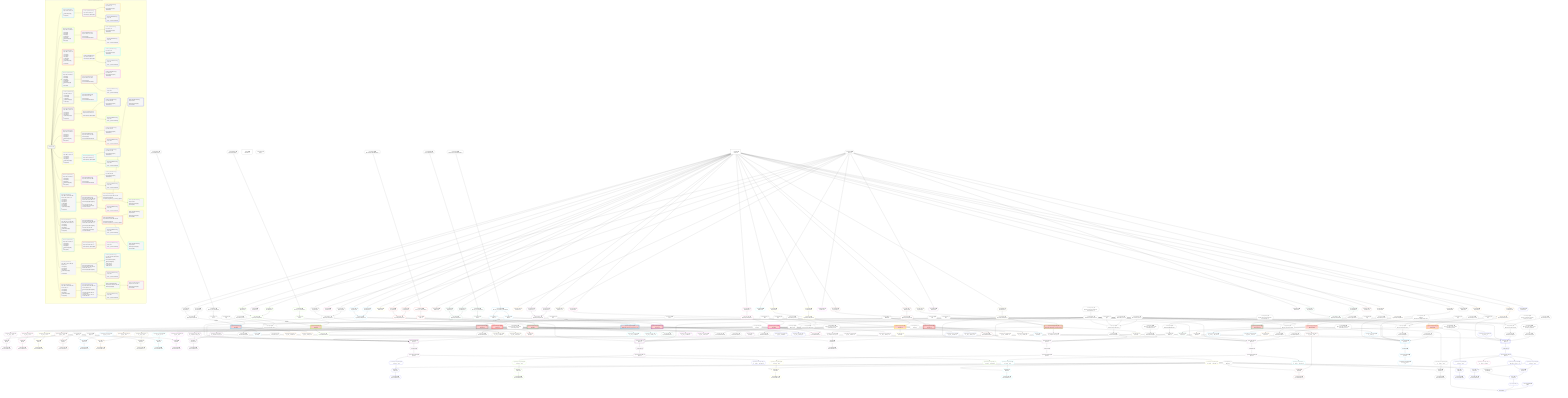 %%{init: {'themeVariables': { 'fontSize': '12px'}}}%%
graph TD
    classDef path fill:#eee,stroke:#000,color:#000
    classDef plan fill:#fff,stroke-width:1px,color:#000
    classDef itemplan fill:#fff,stroke-width:2px,color:#000
    classDef unbatchedplan fill:#dff,stroke-width:1px,color:#000
    classDef sideeffectplan fill:#fcc,stroke-width:2px,color:#000
    classDef bucket fill:#f6f6f6,color:#000,stroke-width:2px,text-align:left


    %% plan dependencies
    Object394{{"Object[394∈0] ➊<br />ᐸ{reverse,orders,alias,codec}ᐳ"}}:::plan
    Lambda386{{"Lambda[386∈0] ➊<br />ᐸcalculateShouldReverseOrderᐳ"}}:::plan
    Constant391{{"Constant[391∈0] ➊<br />ᐸ[]ᐳ"}}:::plan
    Constant392{{"Constant[392∈0] ➊<br />ᐸsql.identifier(”person”)ᐳ"}}:::plan
    Constant393{{"Constant[393∈0] ➊<br />ᐸRecordCodec(person)ᐳ"}}:::plan
    Lambda386 & Constant391 & Constant392 & Constant393 --> Object394
    Object409{{"Object[409∈0] ➊<br />ᐸ{reverse,orders,alias,codec}ᐳ"}}:::plan
    Constant406{{"Constant[406∈0] ➊<br />ᐸ[]ᐳ"}}:::plan
    Constant407{{"Constant[407∈0] ➊<br />ᐸsql.identifier(”person”)ᐳ"}}:::plan
    Lambda386 & Constant406 & Constant407 & Constant393 --> Object409
    Object424{{"Object[424∈0] ➊<br />ᐸ{reverse,orders,alias,codec}ᐳ"}}:::plan
    Constant421{{"Constant[421∈0] ➊<br />ᐸ[]ᐳ"}}:::plan
    Constant422{{"Constant[422∈0] ➊<br />ᐸsql.identifier(”person”)ᐳ"}}:::plan
    Lambda386 & Constant421 & Constant422 & Constant393 --> Object424
    Object439{{"Object[439∈0] ➊<br />ᐸ{reverse,orders,alias,codec}ᐳ"}}:::plan
    Constant436{{"Constant[436∈0] ➊<br />ᐸ[]ᐳ"}}:::plan
    Constant437{{"Constant[437∈0] ➊<br />ᐸsql.identifier(”person”)ᐳ"}}:::plan
    Lambda386 & Constant436 & Constant437 & Constant393 --> Object439
    Object454{{"Object[454∈0] ➊<br />ᐸ{reverse,orders,alias,codec}ᐳ"}}:::plan
    Constant451{{"Constant[451∈0] ➊<br />ᐸ[]ᐳ"}}:::plan
    Constant452{{"Constant[452∈0] ➊<br />ᐸsql.identifier(”person”)ᐳ"}}:::plan
    Lambda386 & Constant451 & Constant452 & Constant393 --> Object454
    Object469{{"Object[469∈0] ➊<br />ᐸ{reverse,orders,alias,codec}ᐳ"}}:::plan
    Constant466{{"Constant[466∈0] ➊<br />ᐸ[ { codec: Codec(text), fragment: { n: [Array], f: 0, c: 213ᐳ"}}:::plan
    Constant467{{"Constant[467∈0] ➊<br />ᐸsql.identifier(”person”)ᐳ"}}:::plan
    Lambda386 & Constant466 & Constant467 & Constant393 --> Object469
    Object15{{"Object[15∈0] ➊<br />ᐸ{pgSettings,withPgClient}ᐳ"}}:::plan
    Access13{{"Access[13∈0] ➊<br />ᐸ2.pgSettingsᐳ"}}:::plan
    Access14{{"Access[14∈0] ➊<br />ᐸ2.withPgClientᐳ"}}:::plan
    Access13 & Access14 --> Object15
    Lambda9{{"Lambda[9∈0] ➊<br />ᐸdecode_Post_base64JSONᐳ"}}:::plan
    Constant476{{"Constant[476∈0] ➊<br />ᐸ'WyJwb3N0cyIsMV0='ᐳ"}}:::plan
    Constant476 --> Lambda9
    Access10{{"Access[10∈0] ➊<br />ᐸ9.1ᐳ"}}:::plan
    Lambda9 --> Access10
    __Value2["__Value[2∈0] ➊<br />ᐸcontextᐳ"]:::plan
    __Value2 --> Access13
    __Value2 --> Access14
    Constant477{{"Constant[477∈0] ➊<br />ᐸ§{ first: null, last: null, cursorLower: null, cursorUpper: ᐳ"}}:::plan
    Constant477 --> Lambda386
    Lambda389{{"Lambda[389∈0] ➊<br />ᐸcalculateLimitAndOffsetSQLᐳ"}}:::plan
    Constant478{{"Constant[478∈0] ➊<br />ᐸ§{ first: null, last: null, cursorLower: null, cursorUpper: ᐳ"}}:::plan
    Constant478 --> Lambda389
    Access390{{"Access[390∈0] ➊<br />ᐸ389.0ᐳ"}}:::plan
    Lambda389 --> Access390
    Lambda395{{"Lambda[395∈0] ➊<br />ᐸcalculateOrderBySQLᐳ"}}:::plan
    Object394 --> Lambda395
    Lambda400{{"Lambda[400∈0] ➊<br />ᐸcalculateOrderBySQLᐳ"}}:::plan
    Constant495{{"Constant[495∈0] ➊<br />ᐸ§{ reverse: false, orders: [], alias: sql.identifier(”personᐳ"}}:::plan
    Constant495 --> Lambda400
    Lambda410{{"Lambda[410∈0] ➊<br />ᐸcalculateOrderBySQLᐳ"}}:::plan
    Object409 --> Lambda410
    Lambda415{{"Lambda[415∈0] ➊<br />ᐸcalculateOrderBySQLᐳ"}}:::plan
    Constant496{{"Constant[496∈0] ➊<br />ᐸ§{ reverse: false, orders: [], alias: sql.identifier(”personᐳ"}}:::plan
    Constant496 --> Lambda415
    Lambda425{{"Lambda[425∈0] ➊<br />ᐸcalculateOrderBySQLᐳ"}}:::plan
    Object424 --> Lambda425
    Lambda430{{"Lambda[430∈0] ➊<br />ᐸcalculateOrderBySQLᐳ"}}:::plan
    Constant497{{"Constant[497∈0] ➊<br />ᐸ§{ reverse: false, orders: [], alias: sql.identifier(”personᐳ"}}:::plan
    Constant497 --> Lambda430
    Lambda440{{"Lambda[440∈0] ➊<br />ᐸcalculateOrderBySQLᐳ"}}:::plan
    Object439 --> Lambda440
    Lambda445{{"Lambda[445∈0] ➊<br />ᐸcalculateOrderBySQLᐳ"}}:::plan
    Constant498{{"Constant[498∈0] ➊<br />ᐸ§{ reverse: false, orders: [], alias: sql.identifier(”personᐳ"}}:::plan
    Constant498 --> Lambda445
    Lambda455{{"Lambda[455∈0] ➊<br />ᐸcalculateOrderBySQLᐳ"}}:::plan
    Object454 --> Lambda455
    Lambda460{{"Lambda[460∈0] ➊<br />ᐸcalculateOrderBySQLᐳ"}}:::plan
    Constant499{{"Constant[499∈0] ➊<br />ᐸ§{ reverse: false, orders: [], alias: sql.identifier(”personᐳ"}}:::plan
    Constant499 --> Lambda460
    Lambda470{{"Lambda[470∈0] ➊<br />ᐸcalculateOrderBySQLᐳ"}}:::plan
    Object469 --> Lambda470
    Lambda475{{"Lambda[475∈0] ➊<br />ᐸcalculateOrderBySQLᐳ"}}:::plan
    Constant500{{"Constant[500∈0] ➊<br />ᐸ§{ reverse: false, orders: [ { codec: Codec(text), fragment:ᐳ"}}:::plan
    Constant500 --> Lambda475
    __Value4["__Value[4∈0] ➊<br />ᐸrootValueᐳ"]:::plan
    Constant17{{"Constant[17∈0] ➊<br />ᐸnullᐳ"}}:::plan
    Constant18{{"Constant[18∈0] ➊<br />ᐸ'posts'ᐳ"}}:::plan
    Constant29{{"Constant[29∈0] ➊<br />ᐸ'query'ᐳ"}}:::plan
    Constant112{{"Constant[112∈0] ➊<br />ᐸ'types'ᐳ"}}:::plan
    Constant216{{"Constant[216∈0] ➊<br />ᐸ'compound_keys'ᐳ"}}:::plan
    Constant235{{"Constant[235∈0] ➊<br />ᐸ'people'ᐳ"}}:::plan
    Constant373{{"Constant[373∈0] ➊<br />ᐸ[HIDDEN]ᐳ"}}:::plan
    Constant479{{"Constant[479∈0] ➊<br />ᐸ'hello'ᐳ"}}:::plan
    Constant480{{"Constant[480∈0] ➊<br />ᐸ'WyJwb3N0cyIsMl0='ᐳ"}}:::plan
    Constant481{{"Constant[481∈0] ➊<br />ᐸ'WyJwb3N0cyIsMjAwMDAwMF0='ᐳ"}}:::plan
    Constant482{{"Constant[482∈0] ➊<br />ᐸ'world'ᐳ"}}:::plan
    Constant483{{"Constant[483∈0] ➊<br />ᐸ'WyJwb3N0cyIsM10='ᐳ"}}:::plan
    Constant484{{"Constant[484∈0] ➊<br />ᐸ'throw error'ᐳ"}}:::plan
    Constant485{{"Constant[485∈0] ➊<br />ᐸ11ᐳ"}}:::plan
    Constant486{{"Constant[486∈0] ➊<br />ᐸ6ᐳ"}}:::plan
    Constant487{{"Constant[487∈0] ➊<br />ᐸ9ᐳ"}}:::plan
    Constant488{{"Constant[488∈0] ➊<br />ᐸ2000000ᐳ"}}:::plan
    Constant489{{"Constant[489∈0] ➊<br />ᐸ'WyJjb21wb3VuZF9rZXlzIiw0LDNd'ᐳ"}}:::plan
    Constant490{{"Constant[490∈0] ➊<br />ᐸ2ᐳ"}}:::plan
    Constant491{{"Constant[491∈0] ➊<br />ᐸ3ᐳ"}}:::plan
    Constant492{{"Constant[492∈0] ➊<br />ᐸ'budd.deey@email.com'ᐳ"}}:::plan
    Constant493{{"Constant[493∈0] ➊<br />ᐸ'graphile-build.issue.27.exists@example.com'ᐳ"}}:::plan
    Constant494{{"Constant[494∈0] ➊<br />ᐸ1ᐳ"}}:::plan
    PgDeleteSingle12[["PgDeleteSingle[12∈1] ➊<br />ᐸpost(id)ᐳ"]]:::sideeffectplan
    Object15 -->|rejectNull| PgDeleteSingle12
    Access10 --> PgDeleteSingle12
    Object16{{"Object[16∈1] ➊<br />ᐸ{result}ᐳ"}}:::plan
    PgDeleteSingle12 --> Object16
    List20{{"List[20∈2] ➊<br />ᐸ18,19ᐳ"}}:::plan
    PgClassExpression19{{"PgClassExpression[19∈2] ➊<br />ᐸ__post__.”id”ᐳ"}}:::plan
    Constant18 & PgClassExpression19 --> List20
    PgDeleteSingle12 --> PgClassExpression19
    Lambda21{{"Lambda[21∈2] ➊<br />ᐸbase64JSONEncodeᐳ"}}:::plan
    List20 --> Lambda21
    Lambda30{{"Lambda[30∈2] ➊<br />ᐸrawEncodeᐳ"}}:::plan
    Constant29 --> Lambda30
    PgClassExpression27{{"PgClassExpression[27∈3] ➊<br />ᐸ__post__.”headline”ᐳ"}}:::plan
    PgDeleteSingle12 --> PgClassExpression27
    PgClassExpression28{{"PgClassExpression[28∈3] ➊<br />ᐸ__post__.”author_id”ᐳ"}}:::plan
    PgDeleteSingle12 --> PgClassExpression28
    PgDeleteSingle37[["PgDeleteSingle[37∈5] ➊<br />ᐸpost(id)ᐳ"]]:::sideeffectplan
    Object40{{"Object[40∈5] ➊<br />ᐸ{pgSettings,withPgClient}ᐳ"}}:::plan
    Access35{{"Access[35∈5] ➊<br />ᐸ34.1ᐳ"}}:::plan
    Object40 -->|rejectNull| PgDeleteSingle37
    Access35 --> PgDeleteSingle37
    Access38{{"Access[38∈5] ➊<br />ᐸ2.pgSettingsᐳ"}}:::plan
    Access39{{"Access[39∈5] ➊<br />ᐸ2.withPgClientᐳ"}}:::plan
    Access38 & Access39 --> Object40
    Object41{{"Object[41∈5] ➊<br />ᐸ{result,clientMutationId}ᐳ"}}:::plan
    PgDeleteSingle37 & Constant479 --> Object41
    Lambda34{{"Lambda[34∈5] ➊<br />ᐸdecode_Post_base64JSONᐳ"}}:::plan
    Constant480 --> Lambda34
    Lambda34 --> Access35
    __Value2 --> Access38
    __Value2 --> Access39
    List44{{"List[44∈6] ➊<br />ᐸ18,43ᐳ"}}:::plan
    PgClassExpression43{{"PgClassExpression[43∈6] ➊<br />ᐸ__post__.”id”ᐳ"}}:::plan
    Constant18 & PgClassExpression43 --> List44
    PgDeleteSingle37 --> PgClassExpression43
    Lambda45{{"Lambda[45∈6] ➊<br />ᐸbase64JSONEncodeᐳ"}}:::plan
    List44 --> Lambda45
    Lambda54{{"Lambda[54∈6] ➊<br />ᐸrawEncodeᐳ"}}:::plan
    Constant29 --> Lambda54
    PgClassExpression51{{"PgClassExpression[51∈7] ➊<br />ᐸ__post__.”headline”ᐳ"}}:::plan
    PgDeleteSingle37 --> PgClassExpression51
    PgClassExpression52{{"PgClassExpression[52∈7] ➊<br />ᐸ__post__.”author_id”ᐳ"}}:::plan
    PgDeleteSingle37 --> PgClassExpression52
    PgDeleteSingle61[["PgDeleteSingle[61∈9] ➊<br />ᐸpost(id)ᐳ"]]:::sideeffectplan
    Object64{{"Object[64∈9] ➊<br />ᐸ{pgSettings,withPgClient}ᐳ"}}:::plan
    Access59{{"Access[59∈9] ➊<br />ᐸ58.1ᐳ"}}:::plan
    Object64 -->|rejectNull| PgDeleteSingle61
    Access59 --> PgDeleteSingle61
    Access62{{"Access[62∈9] ➊<br />ᐸ2.pgSettingsᐳ"}}:::plan
    Access63{{"Access[63∈9] ➊<br />ᐸ2.withPgClientᐳ"}}:::plan
    Access62 & Access63 --> Object64
    Lambda58{{"Lambda[58∈9] ➊<br />ᐸdecode_Post_base64JSONᐳ"}}:::plan
    Constant481 --> Lambda58
    Lambda58 --> Access59
    __Value2 --> Access62
    __Value2 --> Access63
    Object65{{"Object[65∈9] ➊<br />ᐸ{result}ᐳ"}}:::plan
    PgDeleteSingle61 --> Object65
    List69{{"List[69∈10] ➊<br />ᐸ18,68ᐳ"}}:::plan
    PgClassExpression68{{"PgClassExpression[68∈10] ➊<br />ᐸ__post__.”id”ᐳ"}}:::plan
    Constant18 & PgClassExpression68 --> List69
    PgDeleteSingle61 --> PgClassExpression68
    Lambda70{{"Lambda[70∈10] ➊<br />ᐸbase64JSONEncodeᐳ"}}:::plan
    List69 --> Lambda70
    Lambda79{{"Lambda[79∈10] ➊<br />ᐸrawEncodeᐳ"}}:::plan
    Constant29 --> Lambda79
    PgClassExpression76{{"PgClassExpression[76∈11] ➊<br />ᐸ__post__.”headline”ᐳ"}}:::plan
    PgDeleteSingle61 --> PgClassExpression76
    PgClassExpression77{{"PgClassExpression[77∈11] ➊<br />ᐸ__post__.”author_id”ᐳ"}}:::plan
    PgDeleteSingle61 --> PgClassExpression77
    PgDeleteSingle86[["PgDeleteSingle[86∈13] ➊<br />ᐸpost(id)ᐳ"]]:::sideeffectplan
    Object89{{"Object[89∈13] ➊<br />ᐸ{pgSettings,withPgClient}ᐳ"}}:::plan
    Access84{{"Access[84∈13] ➊<br />ᐸ83.1ᐳ"}}:::plan
    Object89 -->|rejectNull| PgDeleteSingle86
    Access84 --> PgDeleteSingle86
    Access87{{"Access[87∈13] ➊<br />ᐸ2.pgSettingsᐳ"}}:::plan
    Access88{{"Access[88∈13] ➊<br />ᐸ2.withPgClientᐳ"}}:::plan
    Access87 & Access88 --> Object89
    Object90{{"Object[90∈13] ➊<br />ᐸ{result,clientMutationId}ᐳ"}}:::plan
    PgDeleteSingle86 & Constant482 --> Object90
    Lambda83{{"Lambda[83∈13] ➊<br />ᐸdecode_Post_base64JSONᐳ"}}:::plan
    Constant483 --> Lambda83
    Lambda83 --> Access84
    __Value2 --> Access87
    __Value2 --> Access88
    List93{{"List[93∈14] ➊<br />ᐸ18,92ᐳ"}}:::plan
    PgClassExpression92{{"PgClassExpression[92∈14] ➊<br />ᐸ__post__.”id”ᐳ"}}:::plan
    Constant18 & PgClassExpression92 --> List93
    PgDeleteSingle86 --> PgClassExpression92
    Lambda94{{"Lambda[94∈14] ➊<br />ᐸbase64JSONEncodeᐳ"}}:::plan
    List93 --> Lambda94
    Lambda103{{"Lambda[103∈14] ➊<br />ᐸrawEncodeᐳ"}}:::plan
    Constant29 --> Lambda103
    PgClassExpression100{{"PgClassExpression[100∈15] ➊<br />ᐸ__post__.”headline”ᐳ"}}:::plan
    PgDeleteSingle86 --> PgClassExpression100
    PgClassExpression101{{"PgClassExpression[101∈15] ➊<br />ᐸ__post__.”author_id”ᐳ"}}:::plan
    PgDeleteSingle86 --> PgClassExpression101
    PgDeleteSingle107[["PgDeleteSingle[107∈17] ➊<br />ᐸtypes(id)ᐳ"]]:::sideeffectplan
    Object110{{"Object[110∈17] ➊<br />ᐸ{pgSettings,withPgClient}ᐳ"}}:::plan
    Object110 & Constant485 --> PgDeleteSingle107
    Access108{{"Access[108∈17] ➊<br />ᐸ2.pgSettingsᐳ"}}:::plan
    Access109{{"Access[109∈17] ➊<br />ᐸ2.withPgClientᐳ"}}:::plan
    Access108 & Access109 --> Object110
    Object111{{"Object[111∈17] ➊<br />ᐸ{result,clientMutationId}ᐳ"}}:::plan
    PgDeleteSingle107 & Constant484 --> Object111
    __Value2 --> Access108
    __Value2 --> Access109
    List114{{"List[114∈18] ➊<br />ᐸ112,113ᐳ"}}:::plan
    PgClassExpression113{{"PgClassExpression[113∈18] ➊<br />ᐸ__types__.”id”ᐳ"}}:::plan
    Constant112 & PgClassExpression113 --> List114
    PgDeleteSingle107 --> PgClassExpression113
    Lambda115{{"Lambda[115∈18] ➊<br />ᐸbase64JSONEncodeᐳ"}}:::plan
    List114 --> Lambda115
    PgDeleteSingle119[["PgDeleteSingle[119∈19] ➊<br />ᐸpost(id)ᐳ"]]:::sideeffectplan
    Object122{{"Object[122∈19] ➊<br />ᐸ{pgSettings,withPgClient}ᐳ"}}:::plan
    Object122 & Constant486 --> PgDeleteSingle119
    Access120{{"Access[120∈19] ➊<br />ᐸ2.pgSettingsᐳ"}}:::plan
    Access121{{"Access[121∈19] ➊<br />ᐸ2.withPgClientᐳ"}}:::plan
    Access120 & Access121 --> Object122
    __Value2 --> Access120
    __Value2 --> Access121
    Object123{{"Object[123∈19] ➊<br />ᐸ{result}ᐳ"}}:::plan
    PgDeleteSingle119 --> Object123
    List127{{"List[127∈20] ➊<br />ᐸ18,126ᐳ"}}:::plan
    PgClassExpression126{{"PgClassExpression[126∈20] ➊<br />ᐸ__post__.”id”ᐳ"}}:::plan
    Constant18 & PgClassExpression126 --> List127
    PgDeleteSingle119 --> PgClassExpression126
    Lambda128{{"Lambda[128∈20] ➊<br />ᐸbase64JSONEncodeᐳ"}}:::plan
    List127 --> Lambda128
    Lambda137{{"Lambda[137∈20] ➊<br />ᐸrawEncodeᐳ"}}:::plan
    Constant29 --> Lambda137
    PgClassExpression134{{"PgClassExpression[134∈21] ➊<br />ᐸ__post__.”headline”ᐳ"}}:::plan
    PgDeleteSingle119 --> PgClassExpression134
    PgClassExpression135{{"PgClassExpression[135∈21] ➊<br />ᐸ__post__.”author_id”ᐳ"}}:::plan
    PgDeleteSingle119 --> PgClassExpression135
    PgDeleteSingle141[["PgDeleteSingle[141∈23] ➊<br />ᐸpost(id)ᐳ"]]:::sideeffectplan
    Object144{{"Object[144∈23] ➊<br />ᐸ{pgSettings,withPgClient}ᐳ"}}:::plan
    Object144 & Constant487 --> PgDeleteSingle141
    Access142{{"Access[142∈23] ➊<br />ᐸ2.pgSettingsᐳ"}}:::plan
    Access143{{"Access[143∈23] ➊<br />ᐸ2.withPgClientᐳ"}}:::plan
    Access142 & Access143 --> Object144
    Object145{{"Object[145∈23] ➊<br />ᐸ{result,clientMutationId}ᐳ"}}:::plan
    PgDeleteSingle141 & Constant479 --> Object145
    __Value2 --> Access142
    __Value2 --> Access143
    List148{{"List[148∈24] ➊<br />ᐸ18,147ᐳ"}}:::plan
    PgClassExpression147{{"PgClassExpression[147∈24] ➊<br />ᐸ__post__.”id”ᐳ"}}:::plan
    Constant18 & PgClassExpression147 --> List148
    PgDeleteSingle141 --> PgClassExpression147
    Lambda149{{"Lambda[149∈24] ➊<br />ᐸbase64JSONEncodeᐳ"}}:::plan
    List148 --> Lambda149
    Lambda158{{"Lambda[158∈24] ➊<br />ᐸrawEncodeᐳ"}}:::plan
    Constant29 --> Lambda158
    PgClassExpression155{{"PgClassExpression[155∈25] ➊<br />ᐸ__post__.”headline”ᐳ"}}:::plan
    PgDeleteSingle141 --> PgClassExpression155
    PgClassExpression156{{"PgClassExpression[156∈25] ➊<br />ᐸ__post__.”author_id”ᐳ"}}:::plan
    PgDeleteSingle141 --> PgClassExpression156
    PgDeleteSingle162[["PgDeleteSingle[162∈27] ➊<br />ᐸpost(id)ᐳ"]]:::sideeffectplan
    Object165{{"Object[165∈27] ➊<br />ᐸ{pgSettings,withPgClient}ᐳ"}}:::plan
    Object165 & Constant488 --> PgDeleteSingle162
    Access163{{"Access[163∈27] ➊<br />ᐸ2.pgSettingsᐳ"}}:::plan
    Access164{{"Access[164∈27] ➊<br />ᐸ2.withPgClientᐳ"}}:::plan
    Access163 & Access164 --> Object165
    __Value2 --> Access163
    __Value2 --> Access164
    Object166{{"Object[166∈27] ➊<br />ᐸ{result}ᐳ"}}:::plan
    PgDeleteSingle162 --> Object166
    List170{{"List[170∈28] ➊<br />ᐸ18,169ᐳ"}}:::plan
    PgClassExpression169{{"PgClassExpression[169∈28] ➊<br />ᐸ__post__.”id”ᐳ"}}:::plan
    Constant18 & PgClassExpression169 --> List170
    PgDeleteSingle162 --> PgClassExpression169
    Lambda171{{"Lambda[171∈28] ➊<br />ᐸbase64JSONEncodeᐳ"}}:::plan
    List170 --> Lambda171
    Lambda180{{"Lambda[180∈28] ➊<br />ᐸrawEncodeᐳ"}}:::plan
    Constant29 --> Lambda180
    PgClassExpression177{{"PgClassExpression[177∈29] ➊<br />ᐸ__post__.”headline”ᐳ"}}:::plan
    PgDeleteSingle162 --> PgClassExpression177
    PgClassExpression178{{"PgClassExpression[178∈29] ➊<br />ᐸ__post__.”author_id”ᐳ"}}:::plan
    PgDeleteSingle162 --> PgClassExpression178
    PgDeleteSingle184[["PgDeleteSingle[184∈31] ➊<br />ᐸpost(id)ᐳ"]]:::sideeffectplan
    Object187{{"Object[187∈31] ➊<br />ᐸ{pgSettings,withPgClient}ᐳ"}}:::plan
    Object187 & Constant485 --> PgDeleteSingle184
    Access185{{"Access[185∈31] ➊<br />ᐸ2.pgSettingsᐳ"}}:::plan
    Access186{{"Access[186∈31] ➊<br />ᐸ2.withPgClientᐳ"}}:::plan
    Access185 & Access186 --> Object187
    Object188{{"Object[188∈31] ➊<br />ᐸ{result,clientMutationId}ᐳ"}}:::plan
    PgDeleteSingle184 & Constant482 --> Object188
    __Value2 --> Access185
    __Value2 --> Access186
    List191{{"List[191∈32] ➊<br />ᐸ18,190ᐳ"}}:::plan
    PgClassExpression190{{"PgClassExpression[190∈32] ➊<br />ᐸ__post__.”id”ᐳ"}}:::plan
    Constant18 & PgClassExpression190 --> List191
    PgDeleteSingle184 --> PgClassExpression190
    Lambda192{{"Lambda[192∈32] ➊<br />ᐸbase64JSONEncodeᐳ"}}:::plan
    List191 --> Lambda192
    Lambda201{{"Lambda[201∈32] ➊<br />ᐸrawEncodeᐳ"}}:::plan
    Constant29 --> Lambda201
    PgClassExpression198{{"PgClassExpression[198∈33] ➊<br />ᐸ__post__.”headline”ᐳ"}}:::plan
    PgDeleteSingle184 --> PgClassExpression198
    PgClassExpression199{{"PgClassExpression[199∈33] ➊<br />ᐸ__post__.”author_id”ᐳ"}}:::plan
    PgDeleteSingle184 --> PgClassExpression199
    PgDeleteSingle210[["PgDeleteSingle[210∈35] ➊<br />ᐸcompound_key(person_id_1,person_id_2)ᐳ"]]:::sideeffectplan
    Object213{{"Object[213∈35] ➊<br />ᐸ{pgSettings,withPgClient}ᐳ"}}:::plan
    Access206{{"Access[206∈35] ➊<br />ᐸ205.1ᐳ"}}:::plan
    Access208{{"Access[208∈35] ➊<br />ᐸ205.2ᐳ"}}:::plan
    Object213 -->|rejectNull| PgDeleteSingle210
    Access206 -->|rejectNull| PgDeleteSingle210
    Access208 --> PgDeleteSingle210
    Access211{{"Access[211∈35] ➊<br />ᐸ2.pgSettingsᐳ"}}:::plan
    Access212{{"Access[212∈35] ➊<br />ᐸ2.withPgClientᐳ"}}:::plan
    Access211 & Access212 --> Object213
    Lambda205{{"Lambda[205∈35] ➊<br />ᐸdecode_CompoundKey_base64JSONᐳ"}}:::plan
    Constant489 --> Lambda205
    Lambda205 --> Access206
    Lambda205 --> Access208
    __Value2 --> Access211
    __Value2 --> Access212
    Object214{{"Object[214∈35] ➊<br />ᐸ{result}ᐳ"}}:::plan
    PgDeleteSingle210 --> Object214
    PgSelect229[["PgSelect[229∈36] ➊<br />ᐸpersonᐳ"]]:::plan
    PgClassExpression217{{"PgClassExpression[217∈36] ➊<br />ᐸ__compound...rson_id_1”ᐳ"}}:::plan
    Object213 & PgClassExpression217 & Lambda386 & Access390 & Lambda395 & Lambda400 --> PgSelect229
    PgSelect241[["PgSelect[241∈36] ➊<br />ᐸpersonᐳ"]]:::plan
    PgClassExpression218{{"PgClassExpression[218∈36] ➊<br />ᐸ__compound...rson_id_2”ᐳ"}}:::plan
    Object213 & PgClassExpression218 & Lambda386 & Access390 & Lambda410 & Lambda415 --> PgSelect241
    List219{{"List[219∈36] ➊<br />ᐸ216,217,218ᐳ"}}:::plan
    Constant216 & PgClassExpression217 & PgClassExpression218 --> List219
    PgDeleteSingle210 --> PgClassExpression217
    PgDeleteSingle210 --> PgClassExpression218
    Lambda220{{"Lambda[220∈36] ➊<br />ᐸbase64JSONEncodeᐳ"}}:::plan
    List219 --> Lambda220
    First233{{"First[233∈36] ➊"}}:::plan
    PgSelect229 --> First233
    PgSelectSingle234{{"PgSelectSingle[234∈36] ➊<br />ᐸpersonᐳ"}}:::plan
    First233 --> PgSelectSingle234
    First243{{"First[243∈36] ➊"}}:::plan
    PgSelect241 --> First243
    PgSelectSingle244{{"PgSelectSingle[244∈36] ➊<br />ᐸpersonᐳ"}}:::plan
    First243 --> PgSelectSingle244
    Lambda251{{"Lambda[251∈36] ➊<br />ᐸrawEncodeᐳ"}}:::plan
    Constant29 --> Lambda251
    List237{{"List[237∈38] ➊<br />ᐸ235,236ᐳ"}}:::plan
    PgClassExpression236{{"PgClassExpression[236∈38] ➊<br />ᐸ__person__.”id”ᐳ"}}:::plan
    Constant235 & PgClassExpression236 --> List237
    PgSelectSingle234 --> PgClassExpression236
    Lambda238{{"Lambda[238∈38] ➊<br />ᐸbase64JSONEncodeᐳ"}}:::plan
    List237 --> Lambda238
    PgClassExpression239{{"PgClassExpression[239∈38] ➊<br />ᐸ__person__...full_name”ᐳ"}}:::plan
    PgSelectSingle234 --> PgClassExpression239
    List247{{"List[247∈39] ➊<br />ᐸ235,246ᐳ"}}:::plan
    PgClassExpression246{{"PgClassExpression[246∈39] ➊<br />ᐸ__person__.”id”ᐳ"}}:::plan
    Constant235 & PgClassExpression246 --> List247
    PgSelectSingle244 --> PgClassExpression246
    Lambda248{{"Lambda[248∈39] ➊<br />ᐸbase64JSONEncodeᐳ"}}:::plan
    List247 --> Lambda248
    PgClassExpression249{{"PgClassExpression[249∈39] ➊<br />ᐸ__person__...full_name”ᐳ"}}:::plan
    PgSelectSingle244 --> PgClassExpression249
    PgDeleteSingle256[["PgDeleteSingle[256∈41] ➊<br />ᐸcompound_key(person_id_1,person_id_2)ᐳ"]]:::sideeffectplan
    Object259{{"Object[259∈41] ➊<br />ᐸ{pgSettings,withPgClient}ᐳ"}}:::plan
    Object259 & Constant490 & Constant491 --> PgDeleteSingle256
    Access257{{"Access[257∈41] ➊<br />ᐸ2.pgSettingsᐳ"}}:::plan
    Access258{{"Access[258∈41] ➊<br />ᐸ2.withPgClientᐳ"}}:::plan
    Access257 & Access258 --> Object259
    __Value2 --> Access257
    __Value2 --> Access258
    Object260{{"Object[260∈41] ➊<br />ᐸ{result}ᐳ"}}:::plan
    PgDeleteSingle256 --> Object260
    PgSelect275[["PgSelect[275∈42] ➊<br />ᐸpersonᐳ"]]:::plan
    PgClassExpression263{{"PgClassExpression[263∈42] ➊<br />ᐸ__compound...rson_id_1”ᐳ"}}:::plan
    Object259 & PgClassExpression263 & Lambda386 & Access390 & Lambda425 & Lambda430 --> PgSelect275
    PgSelect287[["PgSelect[287∈42] ➊<br />ᐸpersonᐳ"]]:::plan
    PgClassExpression264{{"PgClassExpression[264∈42] ➊<br />ᐸ__compound...rson_id_2”ᐳ"}}:::plan
    Object259 & PgClassExpression264 & Lambda386 & Access390 & Lambda440 & Lambda445 --> PgSelect287
    List265{{"List[265∈42] ➊<br />ᐸ216,263,264ᐳ"}}:::plan
    Constant216 & PgClassExpression263 & PgClassExpression264 --> List265
    PgDeleteSingle256 --> PgClassExpression263
    PgDeleteSingle256 --> PgClassExpression264
    Lambda266{{"Lambda[266∈42] ➊<br />ᐸbase64JSONEncodeᐳ"}}:::plan
    List265 --> Lambda266
    First279{{"First[279∈42] ➊"}}:::plan
    PgSelect275 --> First279
    PgSelectSingle280{{"PgSelectSingle[280∈42] ➊<br />ᐸpersonᐳ"}}:::plan
    First279 --> PgSelectSingle280
    First289{{"First[289∈42] ➊"}}:::plan
    PgSelect287 --> First289
    PgSelectSingle290{{"PgSelectSingle[290∈42] ➊<br />ᐸpersonᐳ"}}:::plan
    First289 --> PgSelectSingle290
    Lambda297{{"Lambda[297∈42] ➊<br />ᐸrawEncodeᐳ"}}:::plan
    Constant29 --> Lambda297
    List283{{"List[283∈44] ➊<br />ᐸ235,282ᐳ"}}:::plan
    PgClassExpression282{{"PgClassExpression[282∈44] ➊<br />ᐸ__person__.”id”ᐳ"}}:::plan
    Constant235 & PgClassExpression282 --> List283
    PgSelectSingle280 --> PgClassExpression282
    Lambda284{{"Lambda[284∈44] ➊<br />ᐸbase64JSONEncodeᐳ"}}:::plan
    List283 --> Lambda284
    PgClassExpression285{{"PgClassExpression[285∈44] ➊<br />ᐸ__person__...full_name”ᐳ"}}:::plan
    PgSelectSingle280 --> PgClassExpression285
    List293{{"List[293∈45] ➊<br />ᐸ235,292ᐳ"}}:::plan
    PgClassExpression292{{"PgClassExpression[292∈45] ➊<br />ᐸ__person__.”id”ᐳ"}}:::plan
    Constant235 & PgClassExpression292 --> List293
    PgSelectSingle290 --> PgClassExpression292
    Lambda294{{"Lambda[294∈45] ➊<br />ᐸbase64JSONEncodeᐳ"}}:::plan
    List293 --> Lambda294
    PgClassExpression295{{"PgClassExpression[295∈45] ➊<br />ᐸ__person__...full_name”ᐳ"}}:::plan
    PgSelectSingle290 --> PgClassExpression295
    PgDeleteSingle301[["PgDeleteSingle[301∈47] ➊<br />ᐸperson(email)ᐳ"]]:::sideeffectplan
    Object304{{"Object[304∈47] ➊<br />ᐸ{pgSettings,withPgClient}ᐳ"}}:::plan
    Object304 & Constant492 --> PgDeleteSingle301
    Access302{{"Access[302∈47] ➊<br />ᐸ2.pgSettingsᐳ"}}:::plan
    Access303{{"Access[303∈47] ➊<br />ᐸ2.withPgClientᐳ"}}:::plan
    Access302 & Access303 --> Object304
    __Value2 --> Access302
    __Value2 --> Access303
    Object305{{"Object[305∈47] ➊<br />ᐸ{result}ᐳ"}}:::plan
    PgDeleteSingle301 --> Object305
    List309{{"List[309∈48] ➊<br />ᐸ235,308ᐳ"}}:::plan
    PgClassExpression308{{"PgClassExpression[308∈48] ➊<br />ᐸ__person__.”id”ᐳ"}}:::plan
    Constant235 & PgClassExpression308 --> List309
    PgDeleteSingle301 --> PgClassExpression308
    Lambda310{{"Lambda[310∈48] ➊<br />ᐸbase64JSONEncodeᐳ"}}:::plan
    List309 --> Lambda310
    Lambda312{{"Lambda[312∈48] ➊<br />ᐸrawEncodeᐳ"}}:::plan
    Constant29 --> Lambda312
    PgDeleteSingle316[["PgDeleteSingle[316∈50] ➊<br />ᐸperson(email)ᐳ"]]:::sideeffectplan
    Object319{{"Object[319∈50] ➊<br />ᐸ{pgSettings,withPgClient}ᐳ"}}:::plan
    Object319 & Constant493 --> PgDeleteSingle316
    Access317{{"Access[317∈50] ➊<br />ᐸ2.pgSettingsᐳ"}}:::plan
    Access318{{"Access[318∈50] ➊<br />ᐸ2.withPgClientᐳ"}}:::plan
    Access317 & Access318 --> Object319
    __Value2 --> Access317
    __Value2 --> Access318
    Object320{{"Object[320∈50] ➊<br />ᐸ{result}ᐳ"}}:::plan
    PgDeleteSingle316 --> Object320
    List324{{"List[324∈51] ➊<br />ᐸ235,323ᐳ"}}:::plan
    PgClassExpression323{{"PgClassExpression[323∈51] ➊<br />ᐸ__person__.”id”ᐳ"}}:::plan
    Constant235 & PgClassExpression323 --> List324
    PgDeleteSingle316 --> PgClassExpression323
    Lambda325{{"Lambda[325∈51] ➊<br />ᐸbase64JSONEncodeᐳ"}}:::plan
    List324 --> Lambda325
    Lambda344{{"Lambda[344∈51] ➊<br />ᐸrawEncodeᐳ"}}:::plan
    Constant29 --> Lambda344
    PgSelect335[["PgSelect[335∈52] ➊<br />ᐸpersonᐳ"]]:::plan
    PgClassExpression334{{"PgClassExpression[334∈52] ➊<br />ᐸ__person__ᐳ"}}:::plan
    Object319 & PgClassExpression334 & Constant493 & Lambda386 & Access390 & Lambda455 & Lambda460 --> PgSelect335
    PgClassExpression331{{"PgClassExpression[331∈52] ➊<br />ᐸ__person__...full_name”ᐳ"}}:::plan
    PgDeleteSingle316 --> PgClassExpression331
    PgClassExpression332{{"PgClassExpression[332∈52] ➊<br />ᐸ__person__.”email”ᐳ"}}:::plan
    PgDeleteSingle316 --> PgClassExpression332
    PgDeleteSingle316 --> PgClassExpression334
    First339{{"First[339∈52] ➊"}}:::plan
    PgSelect335 --> First339
    PgSelectSingle340{{"PgSelectSingle[340∈52] ➊<br />ᐸpersonᐳ"}}:::plan
    First339 --> PgSelectSingle340
    PgClassExpression342{{"PgClassExpression[342∈52] ➊<br />ᐸ”c”.”perso...lder! */<br />)ᐳ"}}:::plan
    PgSelectSingle340 --> PgClassExpression342
    PgDeleteSingle348[["PgDeleteSingle[348∈54] ➊<br />ᐸperson(id)ᐳ"]]:::sideeffectplan
    Object351{{"Object[351∈54] ➊<br />ᐸ{pgSettings,withPgClient}ᐳ"}}:::plan
    Object351 & Constant494 --> PgDeleteSingle348
    Access349{{"Access[349∈54] ➊<br />ᐸ2.pgSettingsᐳ"}}:::plan
    Access350{{"Access[350∈54] ➊<br />ᐸ2.withPgClientᐳ"}}:::plan
    Access349 & Access350 --> Object351
    __Value2 --> Access349
    __Value2 --> Access350
    Object352{{"Object[352∈54] ➊<br />ᐸ{result}ᐳ"}}:::plan
    PgDeleteSingle348 --> Object352
    PgSelect361[["PgSelect[361∈55] ➊<br />ᐸpersonᐳ"]]:::plan
    PgClassExpression360{{"PgClassExpression[360∈55] ➊<br />ᐸ__person__ᐳ"}}:::plan
    Object351 & PgClassExpression360 & Lambda386 & Access390 & Lambda470 & Lambda475 --> PgSelect361
    Edge368{{"Edge[368∈55] ➊"}}:::plan
    PgSelectSingle367{{"PgSelectSingle[367∈55] ➊<br />ᐸpersonᐳ"}}:::plan
    PgCursor369{{"PgCursor[369∈55] ➊"}}:::plan
    Connection365{{"Connection[365∈55] ➊<br />ᐸ361ᐳ"}}:::plan
    PgSelectSingle367 & PgCursor369 & Connection365 --> Edge368
    List356{{"List[356∈55] ➊<br />ᐸ235,355ᐳ"}}:::plan
    PgClassExpression355{{"PgClassExpression[355∈55] ➊<br />ᐸ__person__.”id”ᐳ"}}:::plan
    Constant235 & PgClassExpression355 --> List356
    List372{{"List[372∈55] ➊<br />ᐸ370,371ᐳ"}}:::plan
    PgClassExpression370{{"PgClassExpression[370∈55] ➊<br />ᐸ”c”.”perso..._person__)ᐳ"}}:::plan
    PgClassExpression371{{"PgClassExpression[371∈55] ➊<br />ᐸ__person__.”id”ᐳ"}}:::plan
    PgClassExpression370 & PgClassExpression371 --> List372
    List374{{"List[374∈55] ➊<br />ᐸ373,372ᐳ"}}:::plan
    Constant373 & List372 --> List374
    List379{{"List[379∈55] ➊<br />ᐸ235,371ᐳ"}}:::plan
    Constant235 & PgClassExpression371 --> List379
    PgDeleteSingle348 --> PgClassExpression355
    Lambda357{{"Lambda[357∈55] ➊<br />ᐸbase64JSONEncodeᐳ"}}:::plan
    List356 --> Lambda357
    PgDeleteSingle348 --> PgClassExpression360
    First366{{"First[366∈55] ➊"}}:::plan
    PgSelect361 --> First366
    First366 --> PgSelectSingle367
    List374 --> PgCursor369
    PgSelectSingle367 --> PgClassExpression370
    PgSelectSingle367 --> PgClassExpression371
    Lambda380{{"Lambda[380∈55] ➊<br />ᐸbase64JSONEncodeᐳ"}}:::plan
    List379 --> Lambda380
    Lambda383{{"Lambda[383∈55] ➊<br />ᐸrawEncodeᐳ"}}:::plan
    Constant29 --> Lambda383
    PgClassExpression381{{"PgClassExpression[381∈57] ➊<br />ᐸ__person__.”email”ᐳ"}}:::plan
    PgSelectSingle367 --> PgClassExpression381

    %% define steps

    subgraph "Buckets for mutations/v4/mutation-delete"
    Bucket0("Bucket 0 (root)"):::bucket
    classDef bucket0 stroke:#696969
    class Bucket0,__Value2,__Value4,Lambda9,Access10,Access13,Access14,Object15,Constant17,Constant18,Constant29,Constant112,Constant216,Constant235,Constant373,Lambda386,Lambda389,Access390,Constant391,Constant392,Constant393,Object394,Lambda395,Lambda400,Constant406,Constant407,Object409,Lambda410,Lambda415,Constant421,Constant422,Object424,Lambda425,Lambda430,Constant436,Constant437,Object439,Lambda440,Lambda445,Constant451,Constant452,Object454,Lambda455,Lambda460,Constant466,Constant467,Object469,Lambda470,Lambda475,Constant476,Constant477,Constant478,Constant479,Constant480,Constant481,Constant482,Constant483,Constant484,Constant485,Constant486,Constant487,Constant488,Constant489,Constant490,Constant491,Constant492,Constant493,Constant494,Constant495,Constant496,Constant497,Constant498,Constant499,Constant500 bucket0
    Bucket1("Bucket 1 (mutationField)<br />Deps: 15, 10, 18, 29, 4, 17<br /><br />1: PgDeleteSingle[12]<br />2: <br />ᐳ: Object[16]"):::bucket
    classDef bucket1 stroke:#00bfff
    class Bucket1,PgDeleteSingle12,Object16 bucket1
    Bucket2("Bucket 2 (nullableBoundary)<br />Deps: 12, 18, 29, 16, 4, 17<br /><br />ROOT Object{1}ᐸ{result}ᐳ[16]"):::bucket
    classDef bucket2 stroke:#7f007f
    class Bucket2,PgClassExpression19,List20,Lambda21,Lambda30 bucket2
    Bucket3("Bucket 3 (nullableBoundary)<br />Deps: 12, 21, 19<br /><br />ROOT PgDeleteSingle{1}ᐸpost(id)ᐳ[12]"):::bucket
    classDef bucket3 stroke:#ffa500
    class Bucket3,PgClassExpression27,PgClassExpression28 bucket3
    Bucket4("Bucket 4 (nullableBoundary)<br />Deps: 4, 30<br /><br />ROOT __ValueᐸrootValueᐳ[4]"):::bucket
    classDef bucket4 stroke:#0000ff
    class Bucket4 bucket4
    Bucket5("Bucket 5 (mutationField)<br />Deps: 480, 2, 479, 18, 29, 4<br /><br />1: Access[38]<br />2: Access[39]<br />3: Object[40]<br />4: Lambda[34]<br />5: Access[35]<br />6: PgDeleteSingle[37]<br />7: <br />ᐳ: Object[41]"):::bucket
    classDef bucket5 stroke:#7fff00
    class Bucket5,Lambda34,Access35,PgDeleteSingle37,Access38,Access39,Object40,Object41 bucket5
    Bucket6("Bucket 6 (nullableBoundary)<br />Deps: 37, 18, 29, 41, 4, 479<br /><br />ROOT Object{5}ᐸ{result,clientMutationId}ᐳ[41]"):::bucket
    classDef bucket6 stroke:#ff1493
    class Bucket6,PgClassExpression43,List44,Lambda45,Lambda54 bucket6
    Bucket7("Bucket 7 (nullableBoundary)<br />Deps: 37, 45, 43<br /><br />ROOT PgDeleteSingle{5}ᐸpost(id)ᐳ[37]"):::bucket
    classDef bucket7 stroke:#808000
    class Bucket7,PgClassExpression51,PgClassExpression52 bucket7
    Bucket8("Bucket 8 (nullableBoundary)<br />Deps: 4, 54<br /><br />ROOT __ValueᐸrootValueᐳ[4]"):::bucket
    classDef bucket8 stroke:#dda0dd
    class Bucket8 bucket8
    Bucket9("Bucket 9 (mutationField)<br />Deps: 481, 2, 18, 29, 4, 17<br /><br />1: Access[62]<br />2: Access[63]<br />3: Object[64]<br />4: Lambda[58]<br />5: Access[59]<br />6: PgDeleteSingle[61]<br />7: <br />ᐳ: Object[65]"):::bucket
    classDef bucket9 stroke:#ff0000
    class Bucket9,Lambda58,Access59,PgDeleteSingle61,Access62,Access63,Object64,Object65 bucket9
    Bucket10("Bucket 10 (nullableBoundary)<br />Deps: 61, 18, 29, 65, 4, 17<br /><br />ROOT Object{9}ᐸ{result}ᐳ[65]"):::bucket
    classDef bucket10 stroke:#ffff00
    class Bucket10,PgClassExpression68,List69,Lambda70,Lambda79 bucket10
    Bucket11("Bucket 11 (nullableBoundary)<br />Deps: 61, 70, 68<br /><br />ROOT PgDeleteSingle{9}ᐸpost(id)ᐳ[61]"):::bucket
    classDef bucket11 stroke:#00ffff
    class Bucket11,PgClassExpression76,PgClassExpression77 bucket11
    Bucket12("Bucket 12 (nullableBoundary)<br />Deps: 4, 79<br /><br />ROOT __ValueᐸrootValueᐳ[4]"):::bucket
    classDef bucket12 stroke:#4169e1
    class Bucket12 bucket12
    Bucket13("Bucket 13 (mutationField)<br />Deps: 483, 2, 482, 18, 29, 4<br /><br />1: Access[87]<br />2: Access[88]<br />3: Object[89]<br />4: Lambda[83]<br />5: Access[84]<br />6: PgDeleteSingle[86]<br />7: <br />ᐳ: Object[90]"):::bucket
    classDef bucket13 stroke:#3cb371
    class Bucket13,Lambda83,Access84,PgDeleteSingle86,Access87,Access88,Object89,Object90 bucket13
    Bucket14("Bucket 14 (nullableBoundary)<br />Deps: 86, 18, 29, 90, 4, 482<br /><br />ROOT Object{13}ᐸ{result,clientMutationId}ᐳ[90]"):::bucket
    classDef bucket14 stroke:#a52a2a
    class Bucket14,PgClassExpression92,List93,Lambda94,Lambda103 bucket14
    Bucket15("Bucket 15 (nullableBoundary)<br />Deps: 86, 94, 92<br /><br />ROOT PgDeleteSingle{13}ᐸpost(id)ᐳ[86]"):::bucket
    classDef bucket15 stroke:#ff00ff
    class Bucket15,PgClassExpression100,PgClassExpression101 bucket15
    Bucket16("Bucket 16 (nullableBoundary)<br />Deps: 4, 103<br /><br />ROOT __ValueᐸrootValueᐳ[4]"):::bucket
    classDef bucket16 stroke:#f5deb3
    class Bucket16 bucket16
    Bucket17("Bucket 17 (mutationField)<br />Deps: 485, 2, 484, 112<br /><br />1: Access[108]<br />2: Access[109]<br />3: Object[110]<br />4: PgDeleteSingle[107]<br />5: <br />ᐳ: Object[111]"):::bucket
    classDef bucket17 stroke:#696969
    class Bucket17,PgDeleteSingle107,Access108,Access109,Object110,Object111 bucket17
    Bucket18("Bucket 18 (nullableBoundary)<br />Deps: 107, 112, 111, 484<br /><br />ROOT Object{17}ᐸ{result,clientMutationId}ᐳ[111]"):::bucket
    classDef bucket18 stroke:#00bfff
    class Bucket18,PgClassExpression113,List114,Lambda115 bucket18
    Bucket19("Bucket 19 (mutationField)<br />Deps: 486, 2, 18, 29, 4, 17<br /><br />1: Access[120]<br />2: Access[121]<br />3: Object[122]<br />4: PgDeleteSingle[119]<br />5: <br />ᐳ: Object[123]"):::bucket
    classDef bucket19 stroke:#7f007f
    class Bucket19,PgDeleteSingle119,Access120,Access121,Object122,Object123 bucket19
    Bucket20("Bucket 20 (nullableBoundary)<br />Deps: 119, 18, 29, 123, 4, 17<br /><br />ROOT Object{19}ᐸ{result}ᐳ[123]"):::bucket
    classDef bucket20 stroke:#ffa500
    class Bucket20,PgClassExpression126,List127,Lambda128,Lambda137 bucket20
    Bucket21("Bucket 21 (nullableBoundary)<br />Deps: 119, 128, 126<br /><br />ROOT PgDeleteSingle{19}ᐸpost(id)ᐳ[119]"):::bucket
    classDef bucket21 stroke:#0000ff
    class Bucket21,PgClassExpression134,PgClassExpression135 bucket21
    Bucket22("Bucket 22 (nullableBoundary)<br />Deps: 4, 137<br /><br />ROOT __ValueᐸrootValueᐳ[4]"):::bucket
    classDef bucket22 stroke:#7fff00
    class Bucket22 bucket22
    Bucket23("Bucket 23 (mutationField)<br />Deps: 487, 2, 479, 18, 29, 4<br /><br />1: Access[142]<br />2: Access[143]<br />3: Object[144]<br />4: PgDeleteSingle[141]<br />5: <br />ᐳ: Object[145]"):::bucket
    classDef bucket23 stroke:#ff1493
    class Bucket23,PgDeleteSingle141,Access142,Access143,Object144,Object145 bucket23
    Bucket24("Bucket 24 (nullableBoundary)<br />Deps: 141, 18, 29, 145, 4, 479<br /><br />ROOT Object{23}ᐸ{result,clientMutationId}ᐳ[145]"):::bucket
    classDef bucket24 stroke:#808000
    class Bucket24,PgClassExpression147,List148,Lambda149,Lambda158 bucket24
    Bucket25("Bucket 25 (nullableBoundary)<br />Deps: 141, 149, 147<br /><br />ROOT PgDeleteSingle{23}ᐸpost(id)ᐳ[141]"):::bucket
    classDef bucket25 stroke:#dda0dd
    class Bucket25,PgClassExpression155,PgClassExpression156 bucket25
    Bucket26("Bucket 26 (nullableBoundary)<br />Deps: 4, 158<br /><br />ROOT __ValueᐸrootValueᐳ[4]"):::bucket
    classDef bucket26 stroke:#ff0000
    class Bucket26 bucket26
    Bucket27("Bucket 27 (mutationField)<br />Deps: 488, 2, 18, 29, 4, 17<br /><br />1: Access[163]<br />2: Access[164]<br />3: Object[165]<br />4: PgDeleteSingle[162]<br />5: <br />ᐳ: Object[166]"):::bucket
    classDef bucket27 stroke:#ffff00
    class Bucket27,PgDeleteSingle162,Access163,Access164,Object165,Object166 bucket27
    Bucket28("Bucket 28 (nullableBoundary)<br />Deps: 162, 18, 29, 166, 4, 17<br /><br />ROOT Object{27}ᐸ{result}ᐳ[166]"):::bucket
    classDef bucket28 stroke:#00ffff
    class Bucket28,PgClassExpression169,List170,Lambda171,Lambda180 bucket28
    Bucket29("Bucket 29 (nullableBoundary)<br />Deps: 162, 171, 169<br /><br />ROOT PgDeleteSingle{27}ᐸpost(id)ᐳ[162]"):::bucket
    classDef bucket29 stroke:#4169e1
    class Bucket29,PgClassExpression177,PgClassExpression178 bucket29
    Bucket30("Bucket 30 (nullableBoundary)<br />Deps: 4, 180<br /><br />ROOT __ValueᐸrootValueᐳ[4]"):::bucket
    classDef bucket30 stroke:#3cb371
    class Bucket30 bucket30
    Bucket31("Bucket 31 (mutationField)<br />Deps: 485, 2, 482, 18, 29, 4<br /><br />1: Access[185]<br />2: Access[186]<br />3: Object[187]<br />4: PgDeleteSingle[184]<br />5: <br />ᐳ: Object[188]"):::bucket
    classDef bucket31 stroke:#a52a2a
    class Bucket31,PgDeleteSingle184,Access185,Access186,Object187,Object188 bucket31
    Bucket32("Bucket 32 (nullableBoundary)<br />Deps: 184, 18, 29, 188, 4, 482<br /><br />ROOT Object{31}ᐸ{result,clientMutationId}ᐳ[188]"):::bucket
    classDef bucket32 stroke:#ff00ff
    class Bucket32,PgClassExpression190,List191,Lambda192,Lambda201 bucket32
    Bucket33("Bucket 33 (nullableBoundary)<br />Deps: 184, 192, 190<br /><br />ROOT PgDeleteSingle{31}ᐸpost(id)ᐳ[184]"):::bucket
    classDef bucket33 stroke:#f5deb3
    class Bucket33,PgClassExpression198,PgClassExpression199 bucket33
    Bucket34("Bucket 34 (nullableBoundary)<br />Deps: 4, 201<br /><br />ROOT __ValueᐸrootValueᐳ[4]"):::bucket
    classDef bucket34 stroke:#696969
    class Bucket34 bucket34
    Bucket35("Bucket 35 (mutationField)<br />Deps: 489, 2, 216, 386, 390, 395, 400, 410, 415, 29, 235, 4, 17<br /><br />1: Access[211]<br />2: Access[212]<br />3: Object[213]<br />4: Lambda[205]<br />5: Access[206]<br />6: Access[208]<br />7: PgDeleteSingle[210]<br />8: <br />ᐳ: Object[214]"):::bucket
    classDef bucket35 stroke:#00bfff
    class Bucket35,Lambda205,Access206,Access208,PgDeleteSingle210,Access211,Access212,Object213,Object214 bucket35
    Bucket36("Bucket 36 (nullableBoundary)<br />Deps: 210, 216, 213, 386, 390, 395, 400, 410, 415, 29, 214, 235, 4, 17<br /><br />ROOT Object{35}ᐸ{result}ᐳ[214]<br />1: <br />ᐳ: 217, 218, 251, 219, 220<br />2: PgSelect[229], PgSelect[241]<br />ᐳ: 233, 234, 243, 244"):::bucket
    classDef bucket36 stroke:#7f007f
    class Bucket36,PgClassExpression217,PgClassExpression218,List219,Lambda220,PgSelect229,First233,PgSelectSingle234,PgSelect241,First243,PgSelectSingle244,Lambda251 bucket36
    Bucket37("Bucket 37 (nullableBoundary)<br />Deps: 210, 234, 235, 244, 220, 217, 218<br /><br />ROOT PgDeleteSingle{35}ᐸcompound_key(person_id_1,person_id_2)ᐳ[210]"):::bucket
    classDef bucket37 stroke:#ffa500
    class Bucket37 bucket37
    Bucket38("Bucket 38 (nullableBoundary)<br />Deps: 234, 235<br /><br />ROOT PgSelectSingle{36}ᐸpersonᐳ[234]"):::bucket
    classDef bucket38 stroke:#0000ff
    class Bucket38,PgClassExpression236,List237,Lambda238,PgClassExpression239 bucket38
    Bucket39("Bucket 39 (nullableBoundary)<br />Deps: 244, 235<br /><br />ROOT PgSelectSingle{36}ᐸpersonᐳ[244]"):::bucket
    classDef bucket39 stroke:#7fff00
    class Bucket39,PgClassExpression246,List247,Lambda248,PgClassExpression249 bucket39
    Bucket40("Bucket 40 (nullableBoundary)<br />Deps: 4, 251<br /><br />ROOT __ValueᐸrootValueᐳ[4]"):::bucket
    classDef bucket40 stroke:#ff1493
    class Bucket40 bucket40
    Bucket41("Bucket 41 (mutationField)<br />Deps: 490, 491, 2, 216, 386, 390, 425, 430, 440, 445, 29, 235, 4, 17<br /><br />1: Access[257]<br />2: Access[258]<br />3: Object[259]<br />4: PgDeleteSingle[256]<br />5: <br />ᐳ: Object[260]"):::bucket
    classDef bucket41 stroke:#808000
    class Bucket41,PgDeleteSingle256,Access257,Access258,Object259,Object260 bucket41
    Bucket42("Bucket 42 (nullableBoundary)<br />Deps: 256, 216, 259, 386, 390, 425, 430, 440, 445, 29, 260, 235, 4, 17<br /><br />ROOT Object{41}ᐸ{result}ᐳ[260]<br />1: <br />ᐳ: 263, 264, 297, 265, 266<br />2: PgSelect[275], PgSelect[287]<br />ᐳ: 279, 280, 289, 290"):::bucket
    classDef bucket42 stroke:#dda0dd
    class Bucket42,PgClassExpression263,PgClassExpression264,List265,Lambda266,PgSelect275,First279,PgSelectSingle280,PgSelect287,First289,PgSelectSingle290,Lambda297 bucket42
    Bucket43("Bucket 43 (nullableBoundary)<br />Deps: 256, 280, 235, 290, 266, 263, 264<br /><br />ROOT PgDeleteSingle{41}ᐸcompound_key(person_id_1,person_id_2)ᐳ[256]"):::bucket
    classDef bucket43 stroke:#ff0000
    class Bucket43 bucket43
    Bucket44("Bucket 44 (nullableBoundary)<br />Deps: 280, 235<br /><br />ROOT PgSelectSingle{42}ᐸpersonᐳ[280]"):::bucket
    classDef bucket44 stroke:#ffff00
    class Bucket44,PgClassExpression282,List283,Lambda284,PgClassExpression285 bucket44
    Bucket45("Bucket 45 (nullableBoundary)<br />Deps: 290, 235<br /><br />ROOT PgSelectSingle{42}ᐸpersonᐳ[290]"):::bucket
    classDef bucket45 stroke:#00ffff
    class Bucket45,PgClassExpression292,List293,Lambda294,PgClassExpression295 bucket45
    Bucket46("Bucket 46 (nullableBoundary)<br />Deps: 4, 297<br /><br />ROOT __ValueᐸrootValueᐳ[4]"):::bucket
    classDef bucket46 stroke:#4169e1
    class Bucket46 bucket46
    Bucket47("Bucket 47 (mutationField)<br />Deps: 492, 2, 235, 29, 4, 17<br /><br />1: Access[302]<br />2: Access[303]<br />3: Object[304]<br />4: PgDeleteSingle[301]<br />5: <br />ᐳ: Object[305]"):::bucket
    classDef bucket47 stroke:#3cb371
    class Bucket47,PgDeleteSingle301,Access302,Access303,Object304,Object305 bucket47
    Bucket48("Bucket 48 (nullableBoundary)<br />Deps: 301, 235, 29, 305, 4, 17<br /><br />ROOT Object{47}ᐸ{result}ᐳ[305]"):::bucket
    classDef bucket48 stroke:#a52a2a
    class Bucket48,PgClassExpression308,List309,Lambda310,Lambda312 bucket48
    Bucket49("Bucket 49 (nullableBoundary)<br />Deps: 4, 312<br /><br />ROOT __ValueᐸrootValueᐳ[4]"):::bucket
    classDef bucket49 stroke:#ff00ff
    class Bucket49 bucket49
    Bucket50("Bucket 50 (mutationField)<br />Deps: 493, 2, 235, 29, 386, 390, 455, 460, 4, 17<br /><br />1: Access[317]<br />2: Access[318]<br />3: Object[319]<br />4: PgDeleteSingle[316]<br />5: <br />ᐳ: Object[320]"):::bucket
    classDef bucket50 stroke:#f5deb3
    class Bucket50,PgDeleteSingle316,Access317,Access318,Object319,Object320 bucket50
    Bucket51("Bucket 51 (nullableBoundary)<br />Deps: 316, 235, 29, 320, 319, 493, 386, 390, 455, 460, 4, 17<br /><br />ROOT Object{50}ᐸ{result}ᐳ[320]"):::bucket
    classDef bucket51 stroke:#696969
    class Bucket51,PgClassExpression323,List324,Lambda325,Lambda344 bucket51
    Bucket52("Bucket 52 (nullableBoundary)<br />Deps: 316, 319, 493, 386, 390, 455, 460, 325, 323<br /><br />ROOT PgDeleteSingle{50}ᐸperson(email)ᐳ[316]<br />1: <br />ᐳ: 331, 332, 334<br />2: PgSelect[335]<br />ᐳ: 339, 340, 342"):::bucket
    classDef bucket52 stroke:#00bfff
    class Bucket52,PgClassExpression331,PgClassExpression332,PgClassExpression334,PgSelect335,First339,PgSelectSingle340,PgClassExpression342 bucket52
    Bucket53("Bucket 53 (nullableBoundary)<br />Deps: 4, 344<br /><br />ROOT __ValueᐸrootValueᐳ[4]"):::bucket
    classDef bucket53 stroke:#7f007f
    class Bucket53 bucket53
    Bucket54("Bucket 54 (mutationField)<br />Deps: 494, 2, 235, 386, 390, 470, 475, 373, 29, 4, 17<br /><br />1: Access[349]<br />2: Access[350]<br />3: Object[351]<br />4: PgDeleteSingle[348]<br />5: <br />ᐳ: Object[352]"):::bucket
    classDef bucket54 stroke:#ffa500
    class Bucket54,PgDeleteSingle348,Access349,Access350,Object351,Object352 bucket54
    Bucket55("Bucket 55 (nullableBoundary)<br />Deps: 348, 235, 351, 386, 390, 470, 475, 373, 29, 352, 4, 17<br /><br />ROOT Object{54}ᐸ{result}ᐳ[352]<br />1: <br />ᐳ: 355, 360, 365, 383, 356, 357<br />2: PgSelect[361]<br />ᐳ: 366, 367, 370, 371, 372, 374, 379, 380, 369, 368"):::bucket
    classDef bucket55 stroke:#0000ff
    class Bucket55,PgClassExpression355,List356,Lambda357,PgClassExpression360,PgSelect361,Connection365,First366,PgSelectSingle367,Edge368,PgCursor369,PgClassExpression370,PgClassExpression371,List372,List374,List379,Lambda380,Lambda383 bucket55
    Bucket56("Bucket 56 (nullableBoundary)<br />Deps: 368, 367, 369, 370, 371, 380<br /><br />ROOT Edge{55}[368]"):::bucket
    classDef bucket56 stroke:#7fff00
    class Bucket56 bucket56
    Bucket57("Bucket 57 (nullableBoundary)<br />Deps: 367, 370, 371, 380<br /><br />ROOT PgSelectSingle{55}ᐸpersonᐳ[367]"):::bucket
    classDef bucket57 stroke:#ff1493
    class Bucket57,PgClassExpression381 bucket57
    Bucket58("Bucket 58 (nullableBoundary)<br />Deps: 4, 383<br /><br />ROOT __ValueᐸrootValueᐳ[4]"):::bucket
    classDef bucket58 stroke:#808000
    class Bucket58 bucket58
    Bucket0 --> Bucket1 & Bucket5 & Bucket9 & Bucket13 & Bucket17 & Bucket19 & Bucket23 & Bucket27 & Bucket31 & Bucket35 & Bucket41 & Bucket47 & Bucket50 & Bucket54
    Bucket1 --> Bucket2
    Bucket2 --> Bucket3 & Bucket4
    Bucket5 --> Bucket6
    Bucket6 --> Bucket7 & Bucket8
    Bucket9 --> Bucket10
    Bucket10 --> Bucket11 & Bucket12
    Bucket13 --> Bucket14
    Bucket14 --> Bucket15 & Bucket16
    Bucket17 --> Bucket18
    Bucket19 --> Bucket20
    Bucket20 --> Bucket21 & Bucket22
    Bucket23 --> Bucket24
    Bucket24 --> Bucket25 & Bucket26
    Bucket27 --> Bucket28
    Bucket28 --> Bucket29 & Bucket30
    Bucket31 --> Bucket32
    Bucket32 --> Bucket33 & Bucket34
    Bucket35 --> Bucket36
    Bucket36 --> Bucket37 & Bucket40
    Bucket37 --> Bucket38 & Bucket39
    Bucket41 --> Bucket42
    Bucket42 --> Bucket43 & Bucket46
    Bucket43 --> Bucket44 & Bucket45
    Bucket47 --> Bucket48
    Bucket48 --> Bucket49
    Bucket50 --> Bucket51
    Bucket51 --> Bucket52 & Bucket53
    Bucket54 --> Bucket55
    Bucket55 --> Bucket56 & Bucket58
    Bucket56 --> Bucket57
    end
